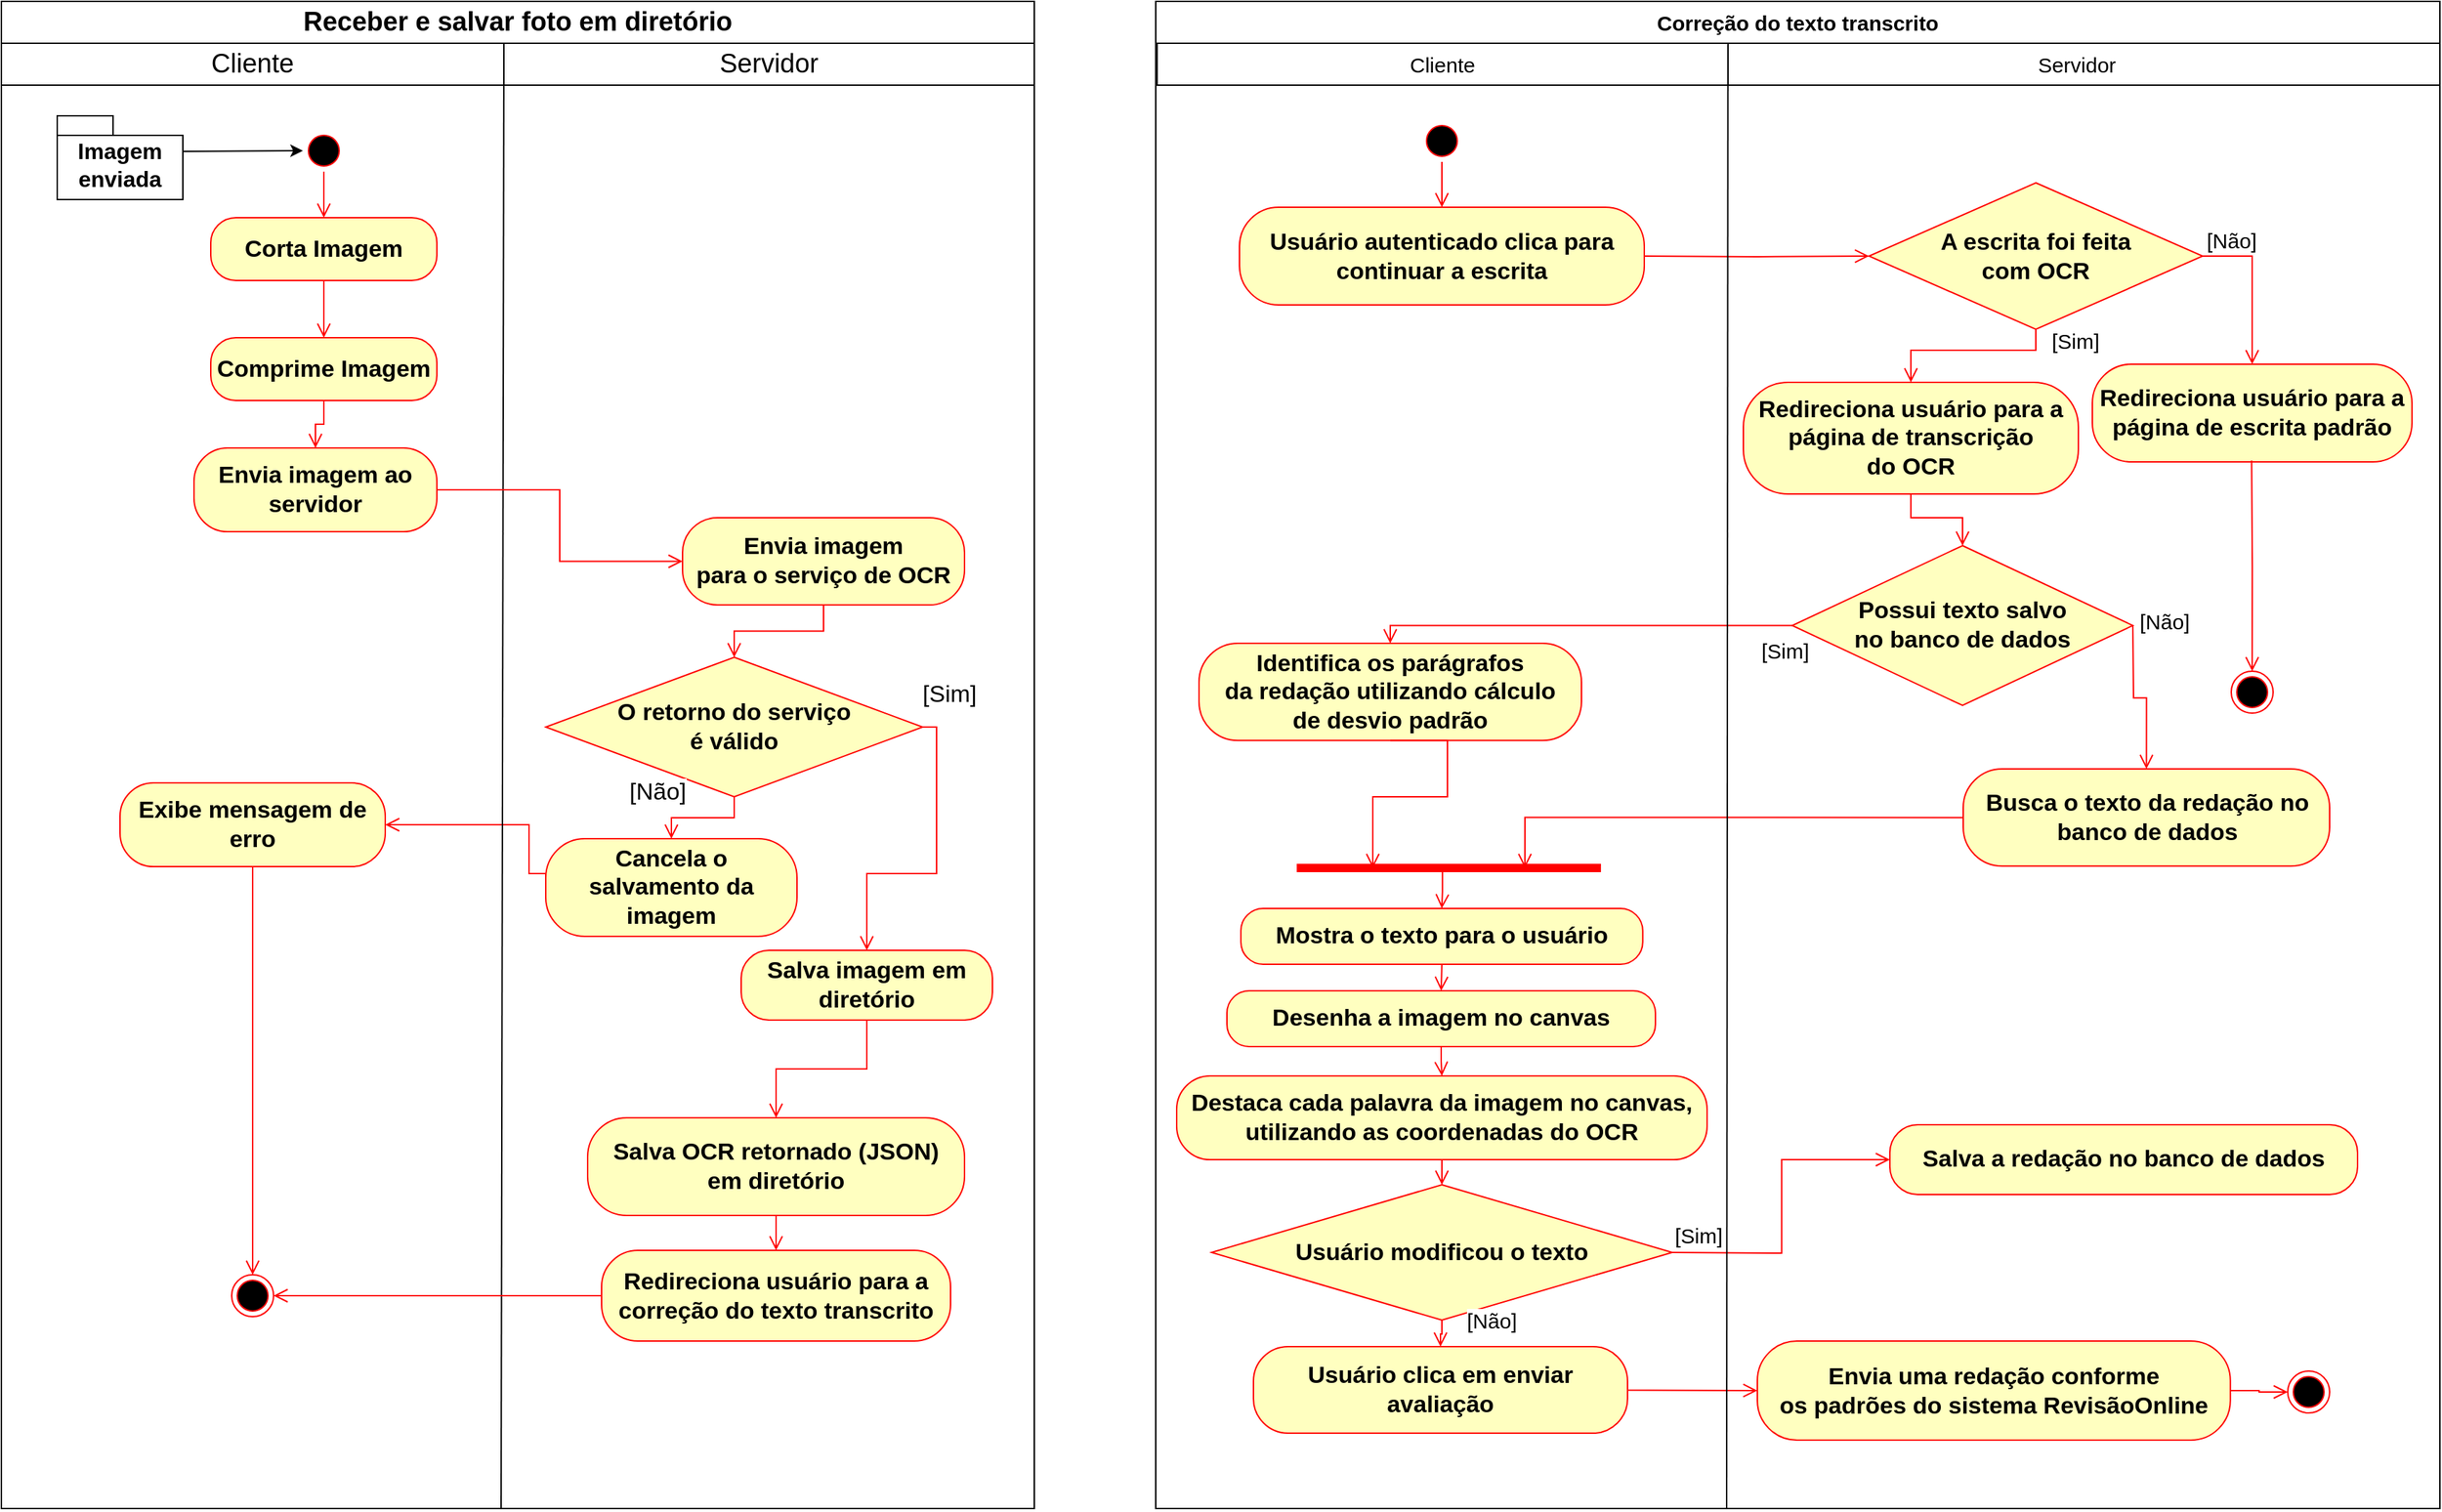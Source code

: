 <mxfile version="24.7.7">
  <diagram name="Page-1" id="BAec64L_Z81vPXz8HiST">
    <mxGraphModel dx="1857" dy="983" grid="1" gridSize="10" guides="1" tooltips="1" connect="1" arrows="1" fold="1" page="1" pageScale="1" pageWidth="827" pageHeight="1169" math="0" shadow="0">
      <root>
        <mxCell id="0" />
        <mxCell id="1" parent="0" />
        <mxCell id="wz36yzEruvP4x7EnCw-V-7" value="&lt;font style=&quot;font-size: 19px;&quot;&gt;Receber e salvar foto em diretório&lt;/font&gt;" style="swimlane;whiteSpace=wrap;html=1;startSize=30;fontSize=15;" parent="1" vertex="1">
          <mxGeometry x="52" y="60" width="740" height="1080" as="geometry" />
        </mxCell>
        <mxCell id="wz36yzEruvP4x7EnCw-V-8" value="&lt;font style=&quot;font-size: 16px;&quot;&gt;Imagem enviada &lt;/font&gt;" style="shape=folder;fontStyle=1;spacingTop=10;tabWidth=40;tabHeight=14;tabPosition=left;html=1;whiteSpace=wrap;" parent="wz36yzEruvP4x7EnCw-V-7" vertex="1">
          <mxGeometry x="40" y="82" width="90" height="60" as="geometry" />
        </mxCell>
        <mxCell id="wz36yzEruvP4x7EnCw-V-9" value="" style="ellipse;html=1;shape=startState;fillColor=#000000;strokeColor=#ff0000;" parent="wz36yzEruvP4x7EnCw-V-7" vertex="1">
          <mxGeometry x="216" y="92" width="30" height="30" as="geometry" />
        </mxCell>
        <mxCell id="wz36yzEruvP4x7EnCw-V-11" value="&lt;div style=&quot;font-size: 13px;&quot;&gt;&lt;font size=&quot;1&quot;&gt;&lt;b style=&quot;font-size: 17px;&quot;&gt;Comprime Imagem&lt;/b&gt;&lt;/font&gt;&lt;/div&gt;" style="rounded=1;whiteSpace=wrap;html=1;arcSize=40;fontColor=#000000;fillColor=#ffffc0;strokeColor=#ff0000;" parent="wz36yzEruvP4x7EnCw-V-7" vertex="1">
          <mxGeometry x="150" y="241" width="162" height="45" as="geometry" />
        </mxCell>
        <mxCell id="wz36yzEruvP4x7EnCw-V-14" value="" style="endArrow=classic;html=1;rounded=0;entryX=0;entryY=0.5;entryDx=0;entryDy=0;exitX=0;exitY=0;exitDx=90;exitDy=25.5;exitPerimeter=0;" parent="wz36yzEruvP4x7EnCw-V-7" source="wz36yzEruvP4x7EnCw-V-8" target="wz36yzEruvP4x7EnCw-V-9" edge="1">
          <mxGeometry width="50" height="50" relative="1" as="geometry">
            <mxPoint x="284" y="109.23" as="sourcePoint" />
            <mxPoint x="364" y="109.23" as="targetPoint" />
          </mxGeometry>
        </mxCell>
        <mxCell id="wz36yzEruvP4x7EnCw-V-16" value="&lt;font style=&quot;font-size: 17px;&quot;&gt;&lt;b&gt;Envia imagem&lt;br&gt;para o serviço de OCR&lt;/b&gt;&lt;/font&gt;" style="rounded=1;whiteSpace=wrap;html=1;arcSize=40;fontColor=#000000;fillColor=#ffffc0;strokeColor=#ff0000;" parent="wz36yzEruvP4x7EnCw-V-7" vertex="1">
          <mxGeometry x="488" y="370" width="202" height="62.5" as="geometry" />
        </mxCell>
        <mxCell id="wz36yzEruvP4x7EnCw-V-21" value="&lt;font style=&quot;font-size: 17px;&quot;&gt;&lt;b&gt;Cancela o salvamento da imagem&lt;br&gt;&lt;/b&gt;&lt;/font&gt;" style="rounded=1;whiteSpace=wrap;html=1;arcSize=40;fontColor=#000000;fillColor=#ffffc0;strokeColor=#ff0000;" parent="wz36yzEruvP4x7EnCw-V-7" vertex="1">
          <mxGeometry x="390" y="600" width="180" height="70" as="geometry" />
        </mxCell>
        <mxCell id="wz36yzEruvP4x7EnCw-V-22" value="&lt;font size=&quot;1&quot;&gt;&lt;b style=&quot;font-size: 17px;&quot;&gt;Exibe mensagem de erro&lt;/b&gt;&lt;/font&gt;" style="rounded=1;whiteSpace=wrap;html=1;arcSize=40;fontColor=#000000;fillColor=#ffffc0;strokeColor=#ff0000;" parent="wz36yzEruvP4x7EnCw-V-7" vertex="1">
          <mxGeometry x="85" y="560" width="190" height="60" as="geometry" />
        </mxCell>
        <mxCell id="wz36yzEruvP4x7EnCw-V-23" value="" style="edgeStyle=orthogonalEdgeStyle;html=1;verticalAlign=bottom;endArrow=open;endSize=8;strokeColor=#ff0000;rounded=0;exitX=0;exitY=0.5;exitDx=0;exitDy=0;entryX=1;entryY=0.5;entryDx=0;entryDy=0;" parent="wz36yzEruvP4x7EnCw-V-7" source="wz36yzEruvP4x7EnCw-V-21" target="wz36yzEruvP4x7EnCw-V-22" edge="1">
          <mxGeometry relative="1" as="geometry">
            <mxPoint x="820" y="625" as="targetPoint" />
            <Array as="points">
              <mxPoint x="378" y="625" />
              <mxPoint x="378" y="590" />
            </Array>
          </mxGeometry>
        </mxCell>
        <mxCell id="wz36yzEruvP4x7EnCw-V-51" value="" style="ellipse;html=1;shape=endState;fillColor=#000000;strokeColor=#ff0000;" parent="wz36yzEruvP4x7EnCw-V-7" vertex="1">
          <mxGeometry x="165" y="912.5" width="30" height="30" as="geometry" />
        </mxCell>
        <mxCell id="wz36yzEruvP4x7EnCw-V-54" value="&lt;font style=&quot;font-size: 19px;&quot;&gt;Cliente&lt;/font&gt;" style="html=1;whiteSpace=wrap;" parent="wz36yzEruvP4x7EnCw-V-7" vertex="1">
          <mxGeometry y="30" width="360" height="30" as="geometry" />
        </mxCell>
        <mxCell id="wz36yzEruvP4x7EnCw-V-55" value="&lt;font style=&quot;font-size: 19px;&quot;&gt;Servidor&lt;/font&gt;" style="html=1;whiteSpace=wrap;" parent="wz36yzEruvP4x7EnCw-V-7" vertex="1">
          <mxGeometry x="360" y="30" width="380" height="30" as="geometry" />
        </mxCell>
        <mxCell id="wz36yzEruvP4x7EnCw-V-56" value="" style="endArrow=none;html=1;rounded=0;entryX=1;entryY=0;entryDx=0;entryDy=0;" parent="wz36yzEruvP4x7EnCw-V-7" target="wz36yzEruvP4x7EnCw-V-54" edge="1">
          <mxGeometry width="50" height="50" relative="1" as="geometry">
            <mxPoint x="358" y="1080" as="sourcePoint" />
            <mxPoint x="360" y="45" as="targetPoint" />
          </mxGeometry>
        </mxCell>
        <mxCell id="wz36yzEruvP4x7EnCw-V-64" value="" style="edgeStyle=orthogonalEdgeStyle;html=1;verticalAlign=bottom;endArrow=open;endSize=8;strokeColor=#ff0000;rounded=0;exitX=0.5;exitY=1;exitDx=0;exitDy=0;entryX=0.5;entryY=0;entryDx=0;entryDy=0;" parent="wz36yzEruvP4x7EnCw-V-7" source="wz36yzEruvP4x7EnCw-V-22" target="wz36yzEruvP4x7EnCw-V-51" edge="1">
          <mxGeometry relative="1" as="geometry">
            <mxPoint x="554.38" y="960" as="targetPoint" />
            <mxPoint x="554.38" y="825" as="sourcePoint" />
          </mxGeometry>
        </mxCell>
        <mxCell id="D2q2hoNaxWQnG8xuTikW-53" value="&lt;font style=&quot;font-size: 17px;&quot;&gt;&lt;b&gt;O retorno do serviço&lt;br&gt; é válido&lt;/b&gt;&lt;/font&gt;" style="rhombus;whiteSpace=wrap;html=1;fontColor=#000000;fillColor=#ffffc0;strokeColor=#ff0000;" parent="wz36yzEruvP4x7EnCw-V-7" vertex="1">
          <mxGeometry x="390" y="470" width="270" height="100" as="geometry" />
        </mxCell>
        <mxCell id="D2q2hoNaxWQnG8xuTikW-55" value="" style="edgeStyle=orthogonalEdgeStyle;html=1;verticalAlign=bottom;endArrow=open;endSize=8;strokeColor=#ff0000;rounded=0;exitX=0.5;exitY=1;exitDx=0;exitDy=0;entryX=0.5;entryY=0;entryDx=0;entryDy=0;" parent="wz36yzEruvP4x7EnCw-V-7" source="wz36yzEruvP4x7EnCw-V-16" target="D2q2hoNaxWQnG8xuTikW-53" edge="1">
          <mxGeometry relative="1" as="geometry">
            <mxPoint x="541.7" y="530" as="targetPoint" />
            <mxPoint x="541.7" y="470" as="sourcePoint" />
          </mxGeometry>
        </mxCell>
        <mxCell id="D2q2hoNaxWQnG8xuTikW-56" value="&lt;font style=&quot;font-size: 17px;&quot;&gt;[&lt;font style=&quot;font-size: 17px;&quot;&gt;Não]&lt;/font&gt;&lt;/font&gt;" style="edgeStyle=orthogonalEdgeStyle;html=1;align=left;verticalAlign=top;endArrow=open;endSize=8;strokeColor=#ff0000;rounded=0;entryX=0.5;entryY=0;entryDx=0;entryDy=0;exitX=0.5;exitY=1;exitDx=0;exitDy=0;" parent="wz36yzEruvP4x7EnCw-V-7" target="wz36yzEruvP4x7EnCw-V-21" edge="1" source="D2q2hoNaxWQnG8xuTikW-53">
          <mxGeometry x="0.6" y="-47" relative="1" as="geometry">
            <mxPoint x="484.63" y="640" as="targetPoint" />
            <mxPoint x="15" y="-35" as="offset" />
            <mxPoint x="484.63" y="570" as="sourcePoint" />
          </mxGeometry>
        </mxCell>
        <mxCell id="D2q2hoNaxWQnG8xuTikW-57" value="&lt;font style=&quot;font-size: 17px;&quot;&gt;[&lt;font style=&quot;font-size: 17px;&quot;&gt;Sim]&lt;/font&gt;&lt;/font&gt;" style="edgeStyle=orthogonalEdgeStyle;html=1;align=left;verticalAlign=top;endArrow=open;endSize=8;strokeColor=#ff0000;rounded=0;entryX=0.5;entryY=0;entryDx=0;entryDy=0;exitX=1;exitY=0.5;exitDx=0;exitDy=0;" parent="wz36yzEruvP4x7EnCw-V-7" source="D2q2hoNaxWQnG8xuTikW-53" target="D2q2hoNaxWQnG8xuTikW-76" edge="1">
          <mxGeometry x="-1" y="40" relative="1" as="geometry">
            <mxPoint x="570" y="775" as="targetPoint" />
            <mxPoint x="-2" as="offset" />
            <mxPoint x="621" y="680" as="sourcePoint" />
          </mxGeometry>
        </mxCell>
        <mxCell id="D2q2hoNaxWQnG8xuTikW-58" value="&lt;font style=&quot;font-size: 17px;&quot;&gt;&lt;b&gt;Salva OCR retornado (JSON)&lt;br&gt;em diretório&lt;br&gt;&lt;/b&gt;&lt;/font&gt;" style="rounded=1;whiteSpace=wrap;html=1;arcSize=40;fontColor=#000000;fillColor=#ffffc0;strokeColor=#ff0000;" parent="wz36yzEruvP4x7EnCw-V-7" vertex="1">
          <mxGeometry x="420" y="800" width="270" height="70" as="geometry" />
        </mxCell>
        <mxCell id="D2q2hoNaxWQnG8xuTikW-59" value="" style="edgeStyle=orthogonalEdgeStyle;html=1;verticalAlign=bottom;endArrow=open;endSize=8;strokeColor=#ff0000;rounded=0;exitX=0.5;exitY=1;exitDx=0;exitDy=0;entryX=0.5;entryY=0;entryDx=0;entryDy=0;" parent="wz36yzEruvP4x7EnCw-V-7" source="D2q2hoNaxWQnG8xuTikW-58" target="D2q2hoNaxWQnG8xuTikW-60" edge="1">
          <mxGeometry relative="1" as="geometry">
            <mxPoint x="601" y="895" as="targetPoint" />
          </mxGeometry>
        </mxCell>
        <mxCell id="D2q2hoNaxWQnG8xuTikW-60" value="&lt;font style=&quot;font-size: 15px;&quot;&gt;&lt;b style=&quot;font-size: 17px;&quot;&gt;&lt;font style=&quot;font-size: 17px;&quot;&gt;Redireciona usuário para a correção do texto transcrito&lt;br&gt;&lt;/font&gt;&lt;/b&gt;&lt;/font&gt;" style="rounded=1;whiteSpace=wrap;html=1;arcSize=40;fontColor=#000000;fillColor=#ffffc0;strokeColor=#ff0000;" parent="wz36yzEruvP4x7EnCw-V-7" vertex="1">
          <mxGeometry x="430" y="895" width="250" height="65" as="geometry" />
        </mxCell>
        <mxCell id="D2q2hoNaxWQnG8xuTikW-61" value="" style="edgeStyle=orthogonalEdgeStyle;html=1;verticalAlign=bottom;endArrow=open;endSize=8;strokeColor=#ff0000;rounded=0;exitX=0;exitY=0.5;exitDx=0;exitDy=0;entryX=1;entryY=0.5;entryDx=0;entryDy=0;" parent="wz36yzEruvP4x7EnCw-V-7" source="D2q2hoNaxWQnG8xuTikW-60" target="wz36yzEruvP4x7EnCw-V-51" edge="1">
          <mxGeometry relative="1" as="geometry">
            <mxPoint x="401" y="945" as="targetPoint" />
            <mxPoint x="401" y="900" as="sourcePoint" />
          </mxGeometry>
        </mxCell>
        <mxCell id="D2q2hoNaxWQnG8xuTikW-76" value="&lt;font style=&quot;font-size: 17px;&quot;&gt;&lt;b&gt;Salva imagem em diretório&lt;br&gt;&lt;/b&gt;&lt;/font&gt;" style="rounded=1;whiteSpace=wrap;html=1;arcSize=40;fontColor=#000000;fillColor=#ffffc0;strokeColor=#ff0000;" parent="wz36yzEruvP4x7EnCw-V-7" vertex="1">
          <mxGeometry x="530" y="680" width="180" height="50" as="geometry" />
        </mxCell>
        <mxCell id="D2q2hoNaxWQnG8xuTikW-78" value="" style="edgeStyle=orthogonalEdgeStyle;html=1;verticalAlign=bottom;endArrow=open;endSize=8;strokeColor=#ff0000;rounded=0;exitX=0.5;exitY=1;exitDx=0;exitDy=0;entryX=0.5;entryY=0;entryDx=0;entryDy=0;" parent="wz36yzEruvP4x7EnCw-V-7" source="D2q2hoNaxWQnG8xuTikW-76" target="D2q2hoNaxWQnG8xuTikW-58" edge="1">
          <mxGeometry relative="1" as="geometry">
            <mxPoint x="585" y="785" as="targetPoint" />
            <mxPoint x="630" y="740" as="sourcePoint" />
          </mxGeometry>
        </mxCell>
        <mxCell id="D2q2hoNaxWQnG8xuTikW-37" value="" style="edgeStyle=orthogonalEdgeStyle;html=1;align=left;verticalAlign=top;endArrow=open;endSize=8;strokeColor=#ff0000;rounded=0;exitX=0.5;exitY=1;exitDx=0;exitDy=0;entryX=0.5;entryY=0;entryDx=0;entryDy=0;" parent="1" source="D2q2hoNaxWQnG8xuTikW-31" target="D2q2hoNaxWQnG8xuTikW-69" edge="1">
          <mxGeometry x="-1" relative="1" as="geometry">
            <mxPoint x="1170" y="840" as="targetPoint" />
            <mxPoint x="1076.45" y="928" as="sourcePoint" />
          </mxGeometry>
        </mxCell>
        <mxCell id="wz36yzEruvP4x7EnCw-V-47" value="&lt;font style=&quot;font-size: 15px;&quot;&gt;Servidor&lt;/font&gt;" style="html=1;whiteSpace=wrap;" parent="1" vertex="1">
          <mxGeometry x="1279" y="90" width="520" height="30" as="geometry" />
        </mxCell>
        <mxCell id="wz36yzEruvP4x7EnCw-V-63" value="&lt;font style=&quot;font-size: 17px;&quot;&gt;&lt;b&gt;A escrita foi feita &lt;br&gt;com OCR&lt;/b&gt;&lt;/font&gt;" style="rhombus;whiteSpace=wrap;html=1;fontColor=#000000;fillColor=#ffffc0;strokeColor=#ff0000;" parent="1" vertex="1">
          <mxGeometry x="1390" y="190" width="239" height="105" as="geometry" />
        </mxCell>
        <mxCell id="wz36yzEruvP4x7EnCw-V-61" value="&lt;font style=&quot;font-size: 15px;&quot;&gt;[Não]&lt;/font&gt;" style="edgeStyle=orthogonalEdgeStyle;html=1;align=left;verticalAlign=bottom;endArrow=open;endSize=8;strokeColor=#ff0000;rounded=0;exitX=1;exitY=0.5;exitDx=0;exitDy=0;entryX=0.5;entryY=0;entryDx=0;entryDy=0;" parent="1" source="wz36yzEruvP4x7EnCw-V-63" target="wz36yzEruvP4x7EnCw-V-43" edge="1">
          <mxGeometry x="-0.988" relative="1" as="geometry">
            <mxPoint x="1701" y="317.5" as="targetPoint" />
            <mxPoint x="1609" y="242.5" as="sourcePoint" />
            <mxPoint as="offset" />
            <Array as="points">
              <mxPoint x="1665" y="242" />
            </Array>
          </mxGeometry>
        </mxCell>
        <mxCell id="wz36yzEruvP4x7EnCw-V-62" value="&lt;font style=&quot;font-size: 15px;&quot;&gt;[Sim]&lt;/font&gt;" style="edgeStyle=orthogonalEdgeStyle;html=1;align=left;verticalAlign=top;endArrow=open;endSize=8;strokeColor=#ff0000;rounded=0;exitX=0.5;exitY=1;exitDx=0;exitDy=0;entryX=0.5;entryY=0;entryDx=0;entryDy=0;" parent="1" source="wz36yzEruvP4x7EnCw-V-63" target="D2q2hoNaxWQnG8xuTikW-1" edge="1">
          <mxGeometry x="-1" y="12" relative="1" as="geometry">
            <mxPoint x="1555" y="437.5" as="targetPoint" />
            <mxPoint x="1480.0" y="374.75" as="sourcePoint" />
            <Array as="points">
              <mxPoint x="1509" y="310" />
              <mxPoint x="1420" y="310" />
            </Array>
            <mxPoint x="-3" y="-7" as="offset" />
          </mxGeometry>
        </mxCell>
        <mxCell id="D2q2hoNaxWQnG8xuTikW-9" value="" style="edgeStyle=orthogonalEdgeStyle;html=1;align=left;verticalAlign=top;endArrow=open;endSize=8;strokeColor=#ff0000;rounded=0;exitX=0.5;exitY=1;exitDx=0;exitDy=0;entryX=0.5;entryY=0;entryDx=0;entryDy=0;" parent="1" source="D2q2hoNaxWQnG8xuTikW-1" edge="1">
          <mxGeometry x="-1" y="12" relative="1" as="geometry">
            <mxPoint x="1457.0" y="450" as="targetPoint" />
            <mxPoint x="1574.84" y="527.5" as="sourcePoint" />
            <mxPoint x="-3" y="-7" as="offset" />
            <Array as="points">
              <mxPoint x="1420" y="430" />
              <mxPoint x="1457" y="430" />
            </Array>
          </mxGeometry>
        </mxCell>
        <mxCell id="D2q2hoNaxWQnG8xuTikW-1" value="&lt;font style=&quot;font-size: 17px;&quot;&gt;&lt;b&gt;Redireciona usuário para a página de transcrição &lt;br&gt;do OCR&lt;br&gt;&lt;/b&gt;&lt;/font&gt;" style="rounded=1;whiteSpace=wrap;html=1;arcSize=40;fontColor=#000000;fillColor=#ffffc0;strokeColor=#ff0000;" parent="1" vertex="1">
          <mxGeometry x="1300" y="333" width="240" height="80" as="geometry" />
        </mxCell>
        <mxCell id="D2q2hoNaxWQnG8xuTikW-23" value="&lt;font style=&quot;font-size: 15px;&quot;&gt;[Sim]&lt;/font&gt;" style="edgeStyle=orthogonalEdgeStyle;html=1;align=left;verticalAlign=top;endArrow=open;endSize=8;strokeColor=#ff0000;rounded=0;exitX=0;exitY=0.5;exitDx=0;exitDy=0;entryX=0.5;entryY=0;entryDx=0;entryDy=0;" parent="1" target="D2q2hoNaxWQnG8xuTikW-25" edge="1">
          <mxGeometry x="-0.836" y="3" relative="1" as="geometry">
            <mxPoint x="1130" y="530" as="targetPoint" />
            <Array as="points">
              <mxPoint x="1047" y="507" />
            </Array>
            <mxPoint as="offset" />
            <mxPoint x="1335" y="507.25" as="sourcePoint" />
          </mxGeometry>
        </mxCell>
        <mxCell id="D2q2hoNaxWQnG8xuTikW-62" value="" style="edgeStyle=orthogonalEdgeStyle;html=1;verticalAlign=bottom;endArrow=open;endSize=8;strokeColor=#ff0000;rounded=0;exitX=1;exitY=0.5;exitDx=0;exitDy=0;entryX=0;entryY=0.5;entryDx=0;entryDy=0;" parent="1" target="wz36yzEruvP4x7EnCw-V-63" edge="1">
          <mxGeometry relative="1" as="geometry">
            <mxPoint x="1225" y="230" as="targetPoint" />
            <mxPoint x="1229" y="242.5" as="sourcePoint" />
          </mxGeometry>
        </mxCell>
        <mxCell id="wz36yzEruvP4x7EnCw-V-30" value="" style="ellipse;html=1;shape=startState;fillColor=#000000;strokeColor=#ff0000;" parent="1" vertex="1">
          <mxGeometry x="1069" y="145" width="30" height="30" as="geometry" />
        </mxCell>
        <mxCell id="wz36yzEruvP4x7EnCw-V-31" value="" style="edgeStyle=orthogonalEdgeStyle;html=1;verticalAlign=bottom;endArrow=open;endSize=8;strokeColor=#ff0000;rounded=0;exitX=0.5;exitY=1;exitDx=0;exitDy=0;entryX=0.5;entryY=0;entryDx=0;entryDy=0;" parent="1" source="wz36yzEruvP4x7EnCw-V-30" edge="1">
          <mxGeometry relative="1" as="geometry">
            <mxPoint x="1084" y="207.5" as="targetPoint" />
          </mxGeometry>
        </mxCell>
        <mxCell id="wz36yzEruvP4x7EnCw-V-48" value="&lt;font style=&quot;font-size: 15px;&quot;&gt;Cliente&lt;/font&gt;" style="html=1;whiteSpace=wrap;" parent="1" vertex="1">
          <mxGeometry x="880" y="90" width="409" height="30" as="geometry" />
        </mxCell>
        <mxCell id="D2q2hoNaxWQnG8xuTikW-25" value="&lt;font style=&quot;font-size: 17px;&quot;&gt;&lt;b&gt;Identifica os parágrafos &lt;br&gt;da redação utilizando cálculo&lt;br&gt; de desvio padrão&lt;br&gt;&lt;/b&gt;&lt;/font&gt;" style="rounded=1;whiteSpace=wrap;html=1;arcSize=40;fontColor=#000000;fillColor=#ffffc0;strokeColor=#ff0000;" parent="1" vertex="1">
          <mxGeometry x="910" y="520" width="274" height="69.64" as="geometry" />
        </mxCell>
        <mxCell id="D2q2hoNaxWQnG8xuTikW-13" value="&lt;font style=&quot;font-size: 17px;&quot;&gt;&lt;b&gt;Mostra o texto para o usuário&lt;br&gt;&lt;/b&gt;&lt;/font&gt;" style="rounded=1;whiteSpace=wrap;html=1;arcSize=40;fontColor=#000000;fillColor=#ffffc0;strokeColor=#ff0000;" parent="1" vertex="1">
          <mxGeometry x="940" y="710" width="287.9" height="40" as="geometry" />
        </mxCell>
        <mxCell id="D2q2hoNaxWQnG8xuTikW-20" value="" style="edgeStyle=orthogonalEdgeStyle;html=1;align=left;verticalAlign=top;endArrow=open;endSize=8;strokeColor=#ff0000;rounded=0;exitX=0.5;exitY=1;exitDx=0;exitDy=0;entryX=0.25;entryY=0.5;entryDx=0;entryDy=0;entryPerimeter=0;" parent="1" source="D2q2hoNaxWQnG8xuTikW-25" target="D2q2hoNaxWQnG8xuTikW-27" edge="1">
          <mxGeometry x="-1" relative="1" as="geometry">
            <mxPoint x="1182.95" y="830" as="targetPoint" />
            <mxPoint x="1182.95" y="780" as="sourcePoint" />
            <Array as="points">
              <mxPoint x="1088" y="630" />
              <mxPoint x="1034" y="630" />
            </Array>
          </mxGeometry>
        </mxCell>
        <mxCell id="D2q2hoNaxWQnG8xuTikW-27" value="" style="shape=line;html=1;strokeWidth=6;strokeColor=#ff0000;" parent="1" vertex="1">
          <mxGeometry x="980" y="676" width="217.95" height="10" as="geometry" />
        </mxCell>
        <mxCell id="D2q2hoNaxWQnG8xuTikW-30" value="" style="edgeStyle=orthogonalEdgeStyle;html=1;align=left;verticalAlign=top;endArrow=open;endSize=8;strokeColor=#ff0000;rounded=0;entryX=0.5;entryY=0;entryDx=0;entryDy=0;exitX=0.479;exitY=0.485;exitDx=0;exitDy=0;exitPerimeter=0;" parent="1" source="D2q2hoNaxWQnG8xuTikW-27" target="D2q2hoNaxWQnG8xuTikW-13" edge="1">
          <mxGeometry x="-1" relative="1" as="geometry">
            <mxPoint x="1086.95" y="790" as="targetPoint" />
            <mxPoint x="1086.45" y="758" as="sourcePoint" />
          </mxGeometry>
        </mxCell>
        <mxCell id="D2q2hoNaxWQnG8xuTikW-26" value="" style="edgeStyle=orthogonalEdgeStyle;html=1;align=left;verticalAlign=top;endArrow=open;endSize=8;strokeColor=#ff0000;rounded=0;entryX=0.75;entryY=0.5;entryDx=0;entryDy=0;entryPerimeter=0;exitX=0;exitY=0.5;exitDx=0;exitDy=0;" parent="1" source="D2q2hoNaxWQnG8xuTikW-4" target="D2q2hoNaxWQnG8xuTikW-27" edge="1">
          <mxGeometry x="-1" relative="1" as="geometry">
            <mxPoint x="943.95" y="830" as="targetPoint" />
            <mxPoint x="1410" y="680" as="sourcePoint" />
            <Array as="points">
              <mxPoint x="1144" y="645" />
            </Array>
          </mxGeometry>
        </mxCell>
        <mxCell id="D2q2hoNaxWQnG8xuTikW-31" value="&lt;font style=&quot;font-size: 17px;&quot;&gt;&lt;b&gt;Desenha a imagem no canvas&lt;br&gt;&lt;/b&gt;&lt;/font&gt;" style="rounded=1;whiteSpace=wrap;html=1;arcSize=40;fontColor=#000000;fillColor=#ffffc0;strokeColor=#ff0000;" parent="1" vertex="1">
          <mxGeometry x="930" y="769" width="307" height="40" as="geometry" />
        </mxCell>
        <mxCell id="D2q2hoNaxWQnG8xuTikW-35" value="" style="edgeStyle=orthogonalEdgeStyle;html=1;align=left;verticalAlign=top;endArrow=open;endSize=8;strokeColor=#ff0000;rounded=0;entryX=0.5;entryY=0;entryDx=0;entryDy=0;exitX=0.5;exitY=1;exitDx=0;exitDy=0;" parent="1" source="D2q2hoNaxWQnG8xuTikW-13" target="D2q2hoNaxWQnG8xuTikW-31" edge="1">
          <mxGeometry x="-1" relative="1" as="geometry">
            <mxPoint x="1086.95" y="870" as="targetPoint" />
            <mxPoint x="1086.45" y="838" as="sourcePoint" />
          </mxGeometry>
        </mxCell>
        <mxCell id="wz36yzEruvP4x7EnCw-V-43" value="&lt;font style=&quot;font-size: 17px;&quot;&gt;&lt;b&gt;Redireciona usuário para a página de escrita padrão&lt;br&gt;&lt;/b&gt;&lt;/font&gt;" style="rounded=1;whiteSpace=wrap;html=1;arcSize=40;fontColor=#000000;fillColor=#ffffc0;strokeColor=#ff0000;" parent="1" vertex="1">
          <mxGeometry x="1550" y="320" width="229" height="70" as="geometry" />
        </mxCell>
        <mxCell id="wz36yzEruvP4x7EnCw-V-65" value="" style="edgeStyle=orthogonalEdgeStyle;html=1;align=left;verticalAlign=top;endArrow=open;endSize=8;strokeColor=#ff0000;rounded=0;exitX=0.5;exitY=1;exitDx=0;exitDy=0;entryX=0.5;entryY=0;entryDx=0;entryDy=0;" parent="1" target="wz36yzEruvP4x7EnCw-V-66" edge="1">
          <mxGeometry x="-1" y="12" relative="1" as="geometry">
            <mxPoint x="1664.87" y="471" as="targetPoint" />
            <mxPoint x="1664.12" y="389" as="sourcePoint" />
            <mxPoint x="-3" y="-7" as="offset" />
          </mxGeometry>
        </mxCell>
        <mxCell id="wz36yzEruvP4x7EnCw-V-66" value="" style="ellipse;html=1;shape=endState;fillColor=#000000;strokeColor=#ff0000;" parent="1" vertex="1">
          <mxGeometry x="1649.5" y="540" width="30" height="30" as="geometry" />
        </mxCell>
        <mxCell id="D2q2hoNaxWQnG8xuTikW-48" value="" style="edgeStyle=orthogonalEdgeStyle;html=1;align=left;verticalAlign=top;endArrow=open;endSize=8;strokeColor=#ff0000;rounded=0;exitX=1;exitY=0.5;exitDx=0;exitDy=0;entryX=0;entryY=0.5;entryDx=0;entryDy=0;" parent="1" target="D2q2hoNaxWQnG8xuTikW-50" edge="1">
          <mxGeometry x="-0.987" y="2" relative="1" as="geometry">
            <mxPoint x="1400" y="1060" as="targetPoint" />
            <mxPoint x="1217.0" y="1055.0" as="sourcePoint" />
            <Array as="points">
              <mxPoint x="1169" y="1056" />
            </Array>
            <mxPoint x="-2" y="1" as="offset" />
          </mxGeometry>
        </mxCell>
        <mxCell id="D2q2hoNaxWQnG8xuTikW-50" value="&lt;font style=&quot;font-size: 17px;&quot;&gt;&lt;b&gt;Envia uma redação conforme&lt;br&gt; os padrões do sistema RevisãoOnline&lt;/b&gt;&lt;/font&gt;" style="rounded=1;whiteSpace=wrap;html=1;arcSize=40;fontColor=#000000;fillColor=#ffffc0;strokeColor=#ff0000;" parent="1" vertex="1">
          <mxGeometry x="1310" y="1020" width="338.87" height="71" as="geometry" />
        </mxCell>
        <mxCell id="D2q2hoNaxWQnG8xuTikW-51" value="" style="edgeStyle=orthogonalEdgeStyle;html=1;align=left;verticalAlign=top;endArrow=open;endSize=8;strokeColor=#ff0000;rounded=0;exitX=1;exitY=0.5;exitDx=0;exitDy=0;entryX=0;entryY=0.5;entryDx=0;entryDy=0;" parent="1" source="D2q2hoNaxWQnG8xuTikW-50" target="D2q2hoNaxWQnG8xuTikW-52" edge="1">
          <mxGeometry x="-0.86" relative="1" as="geometry">
            <mxPoint x="1630.5" y="984" as="targetPoint" />
            <mxPoint x="1748.5" y="1034" as="sourcePoint" />
            <mxPoint as="offset" />
          </mxGeometry>
        </mxCell>
        <mxCell id="D2q2hoNaxWQnG8xuTikW-52" value="" style="ellipse;html=1;shape=endState;fillColor=#000000;strokeColor=#ff0000;" parent="1" vertex="1">
          <mxGeometry x="1690" y="1041.5" width="30" height="30" as="geometry" />
        </mxCell>
        <mxCell id="D2q2hoNaxWQnG8xuTikW-4" value="&lt;font style=&quot;font-size: 17px;&quot;&gt;&lt;b&gt;Busca o texto da redação no banco de dados&lt;br&gt;&lt;/b&gt;&lt;/font&gt;" style="rounded=1;whiteSpace=wrap;html=1;arcSize=40;fontColor=#000000;fillColor=#ffffc0;strokeColor=#ff0000;" parent="1" vertex="1">
          <mxGeometry x="1457.5" y="610" width="262.5" height="69.64" as="geometry" />
        </mxCell>
        <mxCell id="D2q2hoNaxWQnG8xuTikW-22" value="&lt;font style=&quot;font-size: 15px;&quot;&gt;[Não]&lt;/font&gt;" style="edgeStyle=orthogonalEdgeStyle;html=1;align=left;verticalAlign=bottom;endArrow=open;endSize=8;strokeColor=#ff0000;rounded=0;exitX=1;exitY=0.5;exitDx=0;exitDy=0;entryX=0.5;entryY=0;entryDx=0;entryDy=0;" parent="1" target="D2q2hoNaxWQnG8xuTikW-4" edge="1">
          <mxGeometry x="-0.843" y="3" relative="1" as="geometry">
            <mxPoint x="1630" y="650" as="targetPoint" />
            <mxPoint as="offset" />
            <mxPoint x="1579" y="507.25" as="sourcePoint" />
          </mxGeometry>
        </mxCell>
        <mxCell id="D2q2hoNaxWQnG8xuTikW-45" value="&lt;font style=&quot;font-size: 17px;&quot;&gt;&lt;b&gt;Salva a redação no banco de dados&lt;br&gt;&lt;/b&gt;&lt;/font&gt;" style="rounded=1;whiteSpace=wrap;html=1;arcSize=40;fontColor=#000000;fillColor=#ffffc0;strokeColor=#ff0000;" parent="1" vertex="1">
          <mxGeometry x="1404.94" y="865" width="335.06" height="50" as="geometry" />
        </mxCell>
        <mxCell id="D2q2hoNaxWQnG8xuTikW-66" value="&lt;font style=&quot;font-size: 15px;&quot;&gt;[Sim]&lt;/font&gt;" style="edgeStyle=orthogonalEdgeStyle;html=1;align=left;verticalAlign=bottom;endArrow=open;endSize=8;strokeColor=#ff0000;rounded=0;entryX=0;entryY=0.5;entryDx=0;entryDy=0;" parent="1" target="D2q2hoNaxWQnG8xuTikW-45" edge="1">
          <mxGeometry x="-1" relative="1" as="geometry">
            <mxPoint x="1223" y="949" as="targetPoint" />
            <mxPoint x="1248.9" y="956.471" as="sourcePoint" />
          </mxGeometry>
        </mxCell>
        <mxCell id="D2q2hoNaxWQnG8xuTikW-69" value="&lt;font style=&quot;font-size: 17px;&quot;&gt;&lt;b&gt;Destaca cada palavra da imagem no canvas, utilizando as coordenadas do OCR&lt;br&gt;&lt;/b&gt;&lt;/font&gt;" style="rounded=1;whiteSpace=wrap;html=1;arcSize=40;fontColor=#000000;fillColor=#ffffc0;strokeColor=#ff0000;" parent="1" vertex="1">
          <mxGeometry x="894" y="830" width="380" height="60" as="geometry" />
        </mxCell>
        <mxCell id="D2q2hoNaxWQnG8xuTikW-70" value="" style="edgeStyle=orthogonalEdgeStyle;html=1;align=left;verticalAlign=top;endArrow=open;endSize=8;strokeColor=#ff0000;rounded=0;exitX=0.5;exitY=1;exitDx=0;exitDy=0;entryX=0.5;entryY=0;entryDx=0;entryDy=0;" parent="1" edge="1" source="D2q2hoNaxWQnG8xuTikW-69">
          <mxGeometry x="-1" relative="1" as="geometry">
            <mxPoint x="1084" y="908" as="targetPoint" />
            <mxPoint x="1084" y="879" as="sourcePoint" />
          </mxGeometry>
        </mxCell>
        <mxCell id="h-l9eO0KhzE9jOqbtDob-1" value="&lt;font style=&quot;font-size: 17px;&quot;&gt;&lt;b style=&quot;&quot;&gt;Corta Imagem&lt;br&gt;&lt;/b&gt;&lt;/font&gt;" style="rounded=1;whiteSpace=wrap;html=1;arcSize=40;fontColor=#000000;fillColor=#ffffc0;strokeColor=#ff0000;" parent="1" vertex="1">
          <mxGeometry x="202" y="215" width="162" height="45" as="geometry" />
        </mxCell>
        <mxCell id="wz36yzEruvP4x7EnCw-V-10" value="" style="edgeStyle=orthogonalEdgeStyle;html=1;verticalAlign=bottom;endArrow=open;endSize=8;strokeColor=#ff0000;rounded=0;entryX=0.5;entryY=0;entryDx=0;entryDy=0;exitX=0.5;exitY=1;exitDx=0;exitDy=0;" parent="1" source="wz36yzEruvP4x7EnCw-V-9" target="h-l9eO0KhzE9jOqbtDob-1" edge="1">
          <mxGeometry relative="1" as="geometry">
            <mxPoint x="283" y="210" as="targetPoint" />
            <mxPoint x="283.0" y="172" as="sourcePoint" />
          </mxGeometry>
        </mxCell>
        <mxCell id="h-l9eO0KhzE9jOqbtDob-2" value="" style="edgeStyle=orthogonalEdgeStyle;html=1;verticalAlign=bottom;endArrow=open;endSize=8;strokeColor=#ff0000;rounded=0;entryX=0.5;entryY=0;entryDx=0;entryDy=0;exitX=0.5;exitY=1;exitDx=0;exitDy=0;" parent="1" source="h-l9eO0KhzE9jOqbtDob-1" target="wz36yzEruvP4x7EnCw-V-11" edge="1">
          <mxGeometry relative="1" as="geometry">
            <mxPoint x="283" y="285" as="targetPoint" />
            <mxPoint x="283" y="252" as="sourcePoint" />
          </mxGeometry>
        </mxCell>
        <mxCell id="h-l9eO0KhzE9jOqbtDob-3" value="&lt;div style=&quot;font-size: 13px;&quot;&gt;&lt;font style=&quot;font-size: 17px;&quot;&gt;&lt;b&gt;Envia imagem ao servidor&lt;br&gt;&lt;/b&gt;&lt;/font&gt;&lt;/div&gt;" style="rounded=1;whiteSpace=wrap;html=1;arcSize=40;fontColor=#000000;fillColor=#ffffc0;strokeColor=#ff0000;" parent="1" vertex="1">
          <mxGeometry x="190" y="380" width="174" height="60" as="geometry" />
        </mxCell>
        <mxCell id="wz36yzEruvP4x7EnCw-V-12" value="" style="edgeStyle=orthogonalEdgeStyle;html=1;verticalAlign=bottom;endArrow=open;endSize=8;strokeColor=#ff0000;rounded=0;entryX=0;entryY=0.5;entryDx=0;entryDy=0;exitX=1;exitY=0.5;exitDx=0;exitDy=0;" parent="1" source="h-l9eO0KhzE9jOqbtDob-3" target="wz36yzEruvP4x7EnCw-V-16" edge="1">
          <mxGeometry relative="1" as="geometry">
            <mxPoint x="542" y="460" as="targetPoint" />
          </mxGeometry>
        </mxCell>
        <mxCell id="h-l9eO0KhzE9jOqbtDob-5" value="" style="edgeStyle=orthogonalEdgeStyle;html=1;verticalAlign=bottom;endArrow=open;endSize=8;strokeColor=#ff0000;rounded=0;entryX=0.5;entryY=0;entryDx=0;entryDy=0;exitX=0.5;exitY=1;exitDx=0;exitDy=0;" parent="1" source="wz36yzEruvP4x7EnCw-V-11" target="h-l9eO0KhzE9jOqbtDob-3" edge="1">
          <mxGeometry relative="1" as="geometry">
            <mxPoint x="283" y="415" as="targetPoint" />
            <mxPoint x="283" y="360" as="sourcePoint" />
          </mxGeometry>
        </mxCell>
        <mxCell id="CrQQPXZ5vbPaHrAspzuw-2" value="&lt;font style=&quot;font-size: 15px;&quot;&gt;Correção do texto transcrito&lt;/font&gt;" style="swimlane;whiteSpace=wrap;html=1;startSize=30;container=0;" vertex="1" parent="1">
          <mxGeometry x="879" y="60" width="920" height="1080" as="geometry" />
        </mxCell>
        <mxCell id="CrQQPXZ5vbPaHrAspzuw-3" value="" style="endArrow=none;html=1;rounded=0;entryX=0.021;entryY=0.04;entryDx=0;entryDy=0;entryPerimeter=0;" edge="1" parent="CrQQPXZ5vbPaHrAspzuw-2">
          <mxGeometry width="50" height="50" relative="1" as="geometry">
            <mxPoint x="409" y="1080" as="sourcePoint" />
            <mxPoint x="409.92" y="31.2" as="targetPoint" />
          </mxGeometry>
        </mxCell>
        <mxCell id="CrQQPXZ5vbPaHrAspzuw-4" value="&lt;font style=&quot;font-size: 17px;&quot;&gt;&lt;b&gt;Usuário modificou o texto&lt;br&gt;&lt;/b&gt;&lt;/font&gt;" style="rhombus;whiteSpace=wrap;html=1;fontColor=#000000;fillColor=#ffffc0;strokeColor=#ff0000;" vertex="1" parent="CrQQPXZ5vbPaHrAspzuw-2">
          <mxGeometry x="40" y="848" width="330" height="97" as="geometry" />
        </mxCell>
        <mxCell id="CrQQPXZ5vbPaHrAspzuw-5" value="&lt;font style=&quot;font-size: 17px;&quot;&gt;&lt;b&gt;Usuário clica em enviar avaliação&lt;/b&gt;&lt;/font&gt;" style="rounded=1;whiteSpace=wrap;html=1;arcSize=40;fontColor=#000000;fillColor=#ffffc0;strokeColor=#ff0000;" vertex="1" parent="CrQQPXZ5vbPaHrAspzuw-2">
          <mxGeometry x="70" y="964" width="268" height="62" as="geometry" />
        </mxCell>
        <mxCell id="CrQQPXZ5vbPaHrAspzuw-6" value="&lt;font style=&quot;font-size: 15px;&quot;&gt;[Não]&lt;/font&gt;" style="edgeStyle=orthogonalEdgeStyle;html=1;align=left;verticalAlign=top;endArrow=open;endSize=8;strokeColor=#ff0000;rounded=0;entryX=0.5;entryY=0;entryDx=0;entryDy=0;" edge="1" parent="CrQQPXZ5vbPaHrAspzuw-2" source="CrQQPXZ5vbPaHrAspzuw-4" target="CrQQPXZ5vbPaHrAspzuw-5">
          <mxGeometry x="-1" y="22" relative="1" as="geometry">
            <mxPoint x="204.5" y="956" as="targetPoint" />
            <mxPoint x="-6" y="-15" as="offset" />
          </mxGeometry>
        </mxCell>
        <mxCell id="CrQQPXZ5vbPaHrAspzuw-7" value="&lt;font style=&quot;font-size: 17px;&quot;&gt;&lt;b&gt;Usuário autenticado clica para continuar a escrita&lt;br&gt;&lt;/b&gt;&lt;/font&gt;" style="rounded=1;whiteSpace=wrap;html=1;arcSize=40;fontColor=#000000;fillColor=#ffffc0;strokeColor=#ff0000;" vertex="1" parent="CrQQPXZ5vbPaHrAspzuw-2">
          <mxGeometry x="60" y="147.5" width="290" height="70" as="geometry" />
        </mxCell>
        <mxCell id="CrQQPXZ5vbPaHrAspzuw-8" value="&lt;font style=&quot;font-size: 17px;&quot;&gt;&lt;b&gt;Possui texto salvo&lt;br&gt; no banco de dados&lt;/b&gt;&lt;/font&gt;" style="rhombus;whiteSpace=wrap;html=1;fontColor=#000000;fillColor=#ffffc0;strokeColor=#ff0000;" vertex="1" parent="CrQQPXZ5vbPaHrAspzuw-2">
          <mxGeometry x="456" y="390" width="244" height="114.5" as="geometry" />
        </mxCell>
      </root>
    </mxGraphModel>
  </diagram>
</mxfile>
